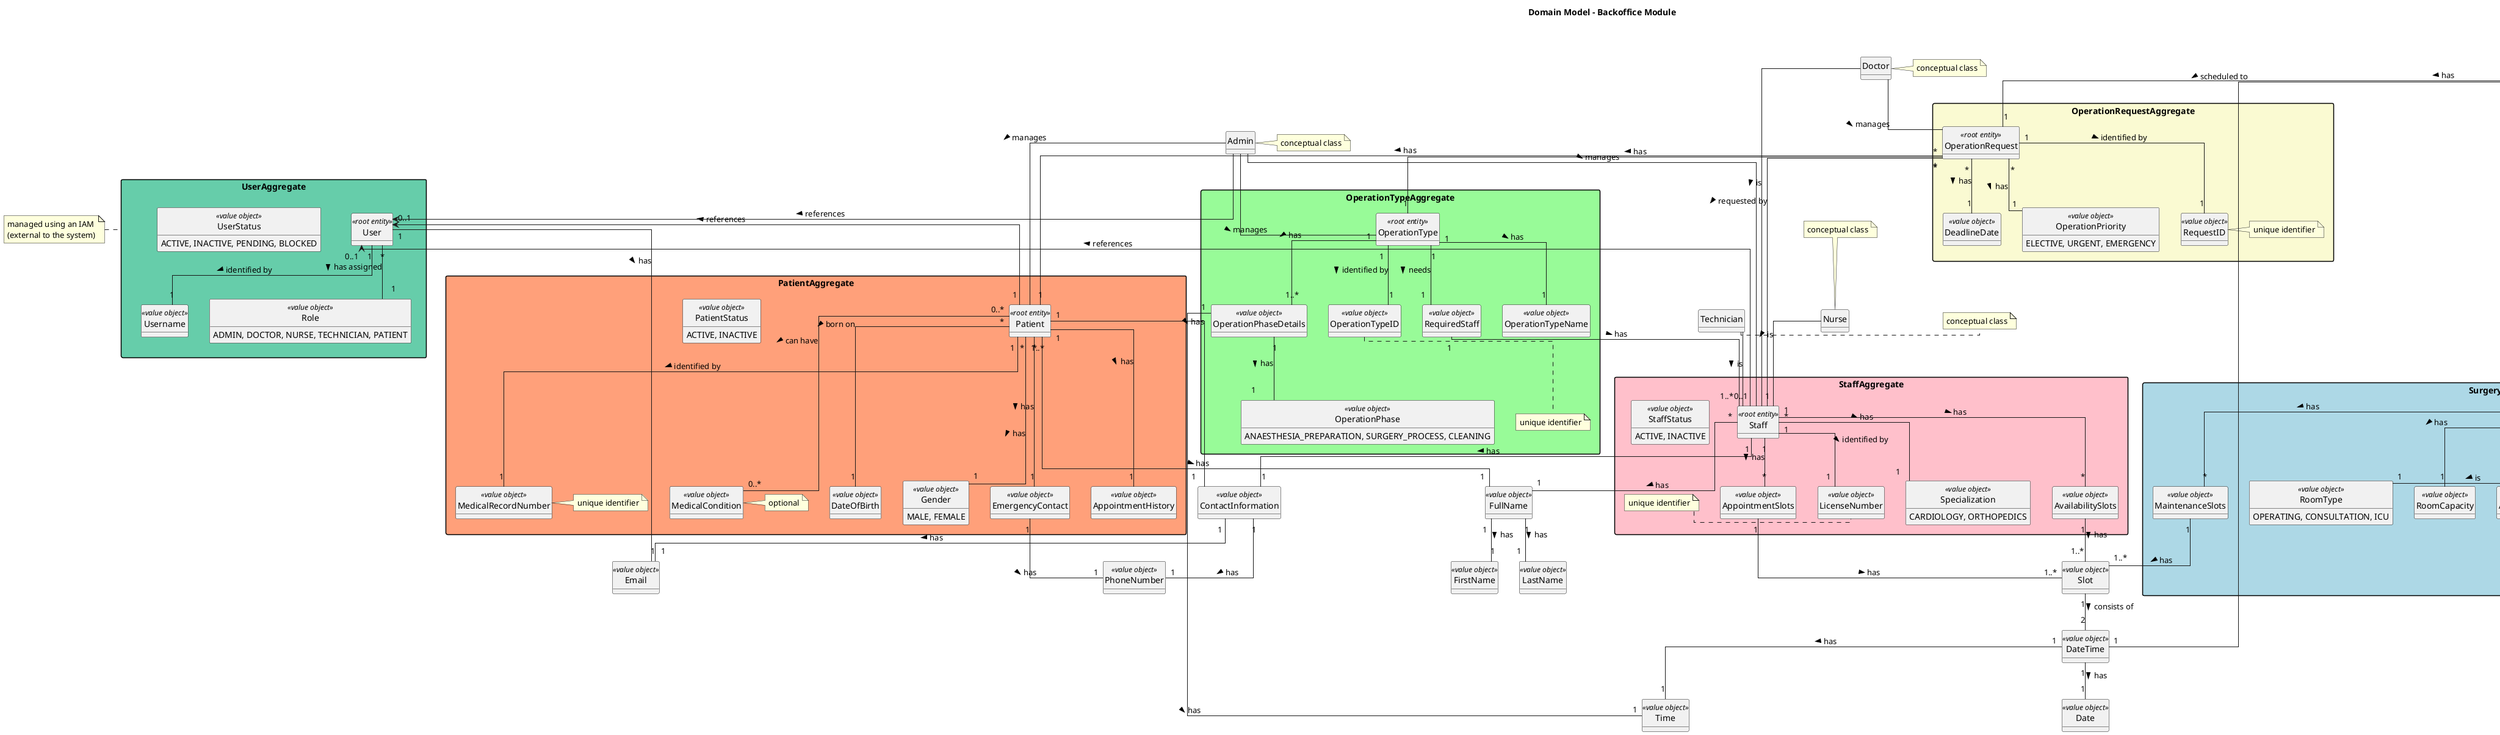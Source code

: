@startuml domain-model-backoffice-module

skinparam packageStyle rectangle
skinparam shadowing false
skinparam classAttributeIconSize 0
skinparam linetype ortho

left to right direction
top to bottom direction

hide methods
hide circle

title Domain Model - Backoffice Module

package UserAggregate #MediumAquaMarine {
  class User <<root entity>>
  class Username <<value object>>
  class Role <<value object>> {
    ADMIN, DOCTOR, NURSE, TECHNICIAN, PATIENT
  }
  class UserStatus <<value object>> {
    ACTIVE, INACTIVE, PENDING, BLOCKED
  }
}
note left of UserAggregate: managed using an IAM\n(external to the system)

package PatientAggregate #LightSalmon {
  class Patient <<root entity>>
  class DateOfBirth <<value object>>
  class Gender <<value object>> {
    MALE, FEMALE
  }
  class MedicalRecordNumber <<value object>>
  note right of MedicalRecordNumber: unique identifier
  class MedicalCondition <<value object>>
  note right of MedicalCondition: optional
  class EmergencyContact <<value object>>
  class AppointmentHistory <<value object>>
  class PatientStatus <<value object>> {
    ACTIVE, INACTIVE
  }
}

package StaffAggregate #Pink {
  class Staff <<root entity>>
  class LicenseNumber <<value object>>
  note left of LicenseNumber: unique identifier
  class Specialization <<value object>> {
    CARDIOLOGY, ORTHOPEDICS
  }
  'TODO: REVIEW STAFF AVAILABILITY RELATED CLASSES
  class AvailabilitySlots <<value object>>
  class AppointmentSlots <<value object>>
  class StaffStatus <<value object>> {
    ACTIVE, INACTIVE
  }
}

package OperationRequestAggregate #LightGoldenRodYellow {
  class OperationRequest <<root entity>>
  class RequestID <<value object>>
  note right of RequestID: unique identifier
  class DeadlineDate <<value object>>
  class OperationPriority <<value object>> {
    ELECTIVE, URGENT, EMERGENCY
  }
}

package OperationTypeAggregate #PaleGreen {
  class OperationType <<root entity>>
  class OperationTypeID <<value object>>
  note bottom of OperationTypeID: unique identifier
  class OperationTypeName <<value object>>
  class RequiredStaff <<value object>>
  class OperationPhaseDetails <<value object>>
  class OperationPhase <<value object>> {
    ANAESTHESIA_PREPARATION, SURGERY_PROCESS, CLEANING
  }
}

package AppointmentAggregate #IndianRed {
  class Appointment <<root entity>>
  class AppointmentID <<value object>>
  note bottom of AppointmentID: unique identifier
  class AppointmentStatus <<value object>> {
    SCHEDULED, COMPLETED, CANCELED
  }  
}

package SurgeryRoomAggregate #LightBlue {
  class SurgeryRoom <<root entity>>
  class SurgeryRoomID <<value object>>
  note bottom of SurgeryRoomID: unique identifier
  class RoomType <<value object>> {
    OPERATING, CONSULTATION, ICU
  }
  class RoomCapacity <<value object>>
  class AssignedEquipment <<value object>>
  class RoomStatus <<value object>> {
    AVAILABLE, OCCUPIED, UNDER_MAINTENANCE
  }
  class MaintenanceSlots <<value object>>
}

class FullName <<value object>>
class FirstName <<value object>>
class LastName <<value object>>
class ContactInformation <<value object>>
class PhoneNumber <<value object>>
class Email <<value object>>
class DateTime <<value object>>
class Date <<value object>>
class Time <<value object>>
class Slot <<value object>>

class Admin
note right of Admin: conceptual class
class Doctor
note right of Doctor: conceptual class
class Nurse
note top of Nurse: conceptual class
class Technician
note right of Technician: conceptual class

FullName "1" -- "1" FirstName : > has
FullName "1" -- "1" LastName : > has
ContactInformation "1" -- "1" PhoneNumber : > has
ContactInformation "1" -- "1" Email : > has
EmergencyContact "1" -- "1" PhoneNumber : > has
DateTime "1" -- "1" Date : > has
DateTime "1" -- "1" Time : > has
Slot "1" -- "2" DateTime : > consists of
RequiredStaff "1" -- "1..*" Staff : > has
MaintenanceSlots "1" -- "1..*" Slot : > has
AvailabilitySlots "1" -- "1..*" Slot : > has
AppointmentSlots "1" -- "1..*" Slot : > has

User "1" -- "1" Username : > identified by
User "1" -- "1" Email : > has
User "*" -- "1" Role : > has assigned

User "0..1" <-- "0..1" Staff : < references
User "0..1" <-- "1" Patient : < references

Patient "1..*" --- "1" FullName : > has
Patient "*" --- "1" DateOfBirth : > born on
Patient "*" --- "1" Gender : > has
Patient "1" --- "1" MedicalRecordNumber : > identified by
Patient "1" --- "1" ContactInformation : > has
Patient "0..*" --- "0..*" MedicalCondition : > can have
Patient "*" ---"1" EmergencyContact : > has
Patient "1" --- "1" AppointmentHistory : > has

Staff "*" -- "1" FullName : > has
Staff "1" -- "1" LicenseNumber : > identified by
Staff "*" -- "1" Specialization : > has
Staff "1" -- "1" ContactInformation : > has
Staff "1" -- "*" AvailabilitySlots : > has
Staff "1" -- "*" AppointmentSlots : > has

OperationRequest "1" -- "1" RequestID : > identified by
OperationRequest "*" -- "1" Patient : > has
OperationRequest "*" -- "1" Staff : > requested by
OperationRequest "*" -- "1" OperationType : > has
OperationRequest "*" -- "1" DeadlineDate : > has
OperationRequest "*" -- "1" OperationPriority : > has

OperationType "1" -- "1" OperationTypeID : > identified by
OperationType "1" -- "1" OperationTypeName : > has
OperationType "1" -- "1" RequiredStaff : > needs
OperationType "1" -- "1..*" OperationPhaseDetails : > has
OperationPhaseDetails "1" -- "1" OperationPhase : > has
OperationPhaseDetails "1" -- "1" Time : > has

Appointment "1" -- "1" AppointmentID : > identified by
Appointment "1" -- "1" OperationRequest : > has
Appointment "*" -- "1" DateTime : > scheduled to
Appointment "*" -- "1" AppointmentStatus : > has
Appointment "*" -- "1" SurgeryRoom : > happens in

SurgeryRoom "1" -- "1" SurgeryRoomID : > identified by
SurgeryRoom "*" -- "1" RoomType : > is
SurgeryRoom "*" -- "1" RoomCapacity : > has
  'TODO: REVIEW MANY TO MANY
SurgeryRoom "*" -- "1..*" AssignedEquipment : > has
SurgeryRoom "*" -- "1" RoomStatus : > has
SurgeryRoom "*" -- "*" MaintenanceSlots : > has 

Admin --> User : > references
Doctor -- Staff : > is
Nurse -- Staff : > is
Technician -- Staff : > is

Admin -- Staff : > manages
Admin -- Patient : > manages

Admin -- OperationType : > manages
Doctor -- OperationRequest : > manages

@enduml